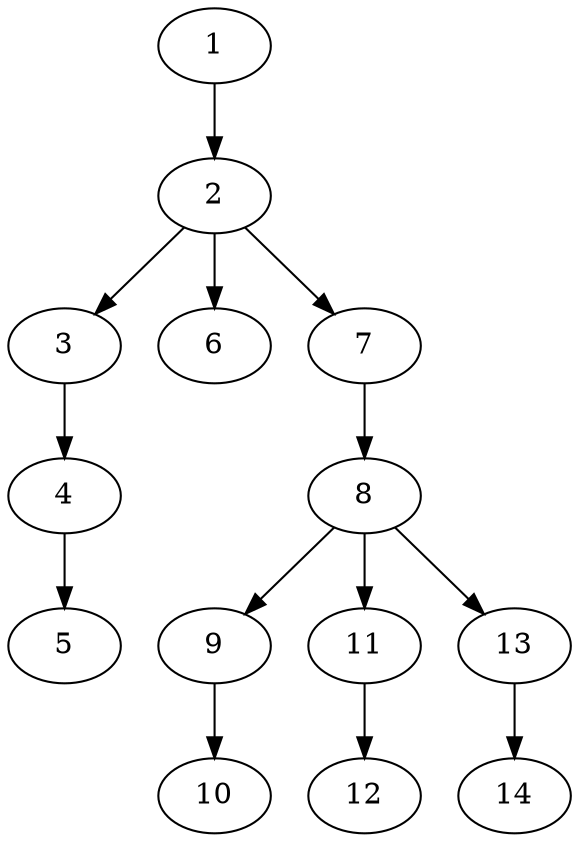 strict digraph "" {
	1 -> 2;
	2 -> 3;
	2 -> 6;
	2 -> 7;
	3 -> 4;
	4 -> 5;
	7 -> 8;
	8 -> 9;
	8 -> 11;
	8 -> 13;
	9 -> 10;
	11 -> 12;
	13 -> 14;
}
